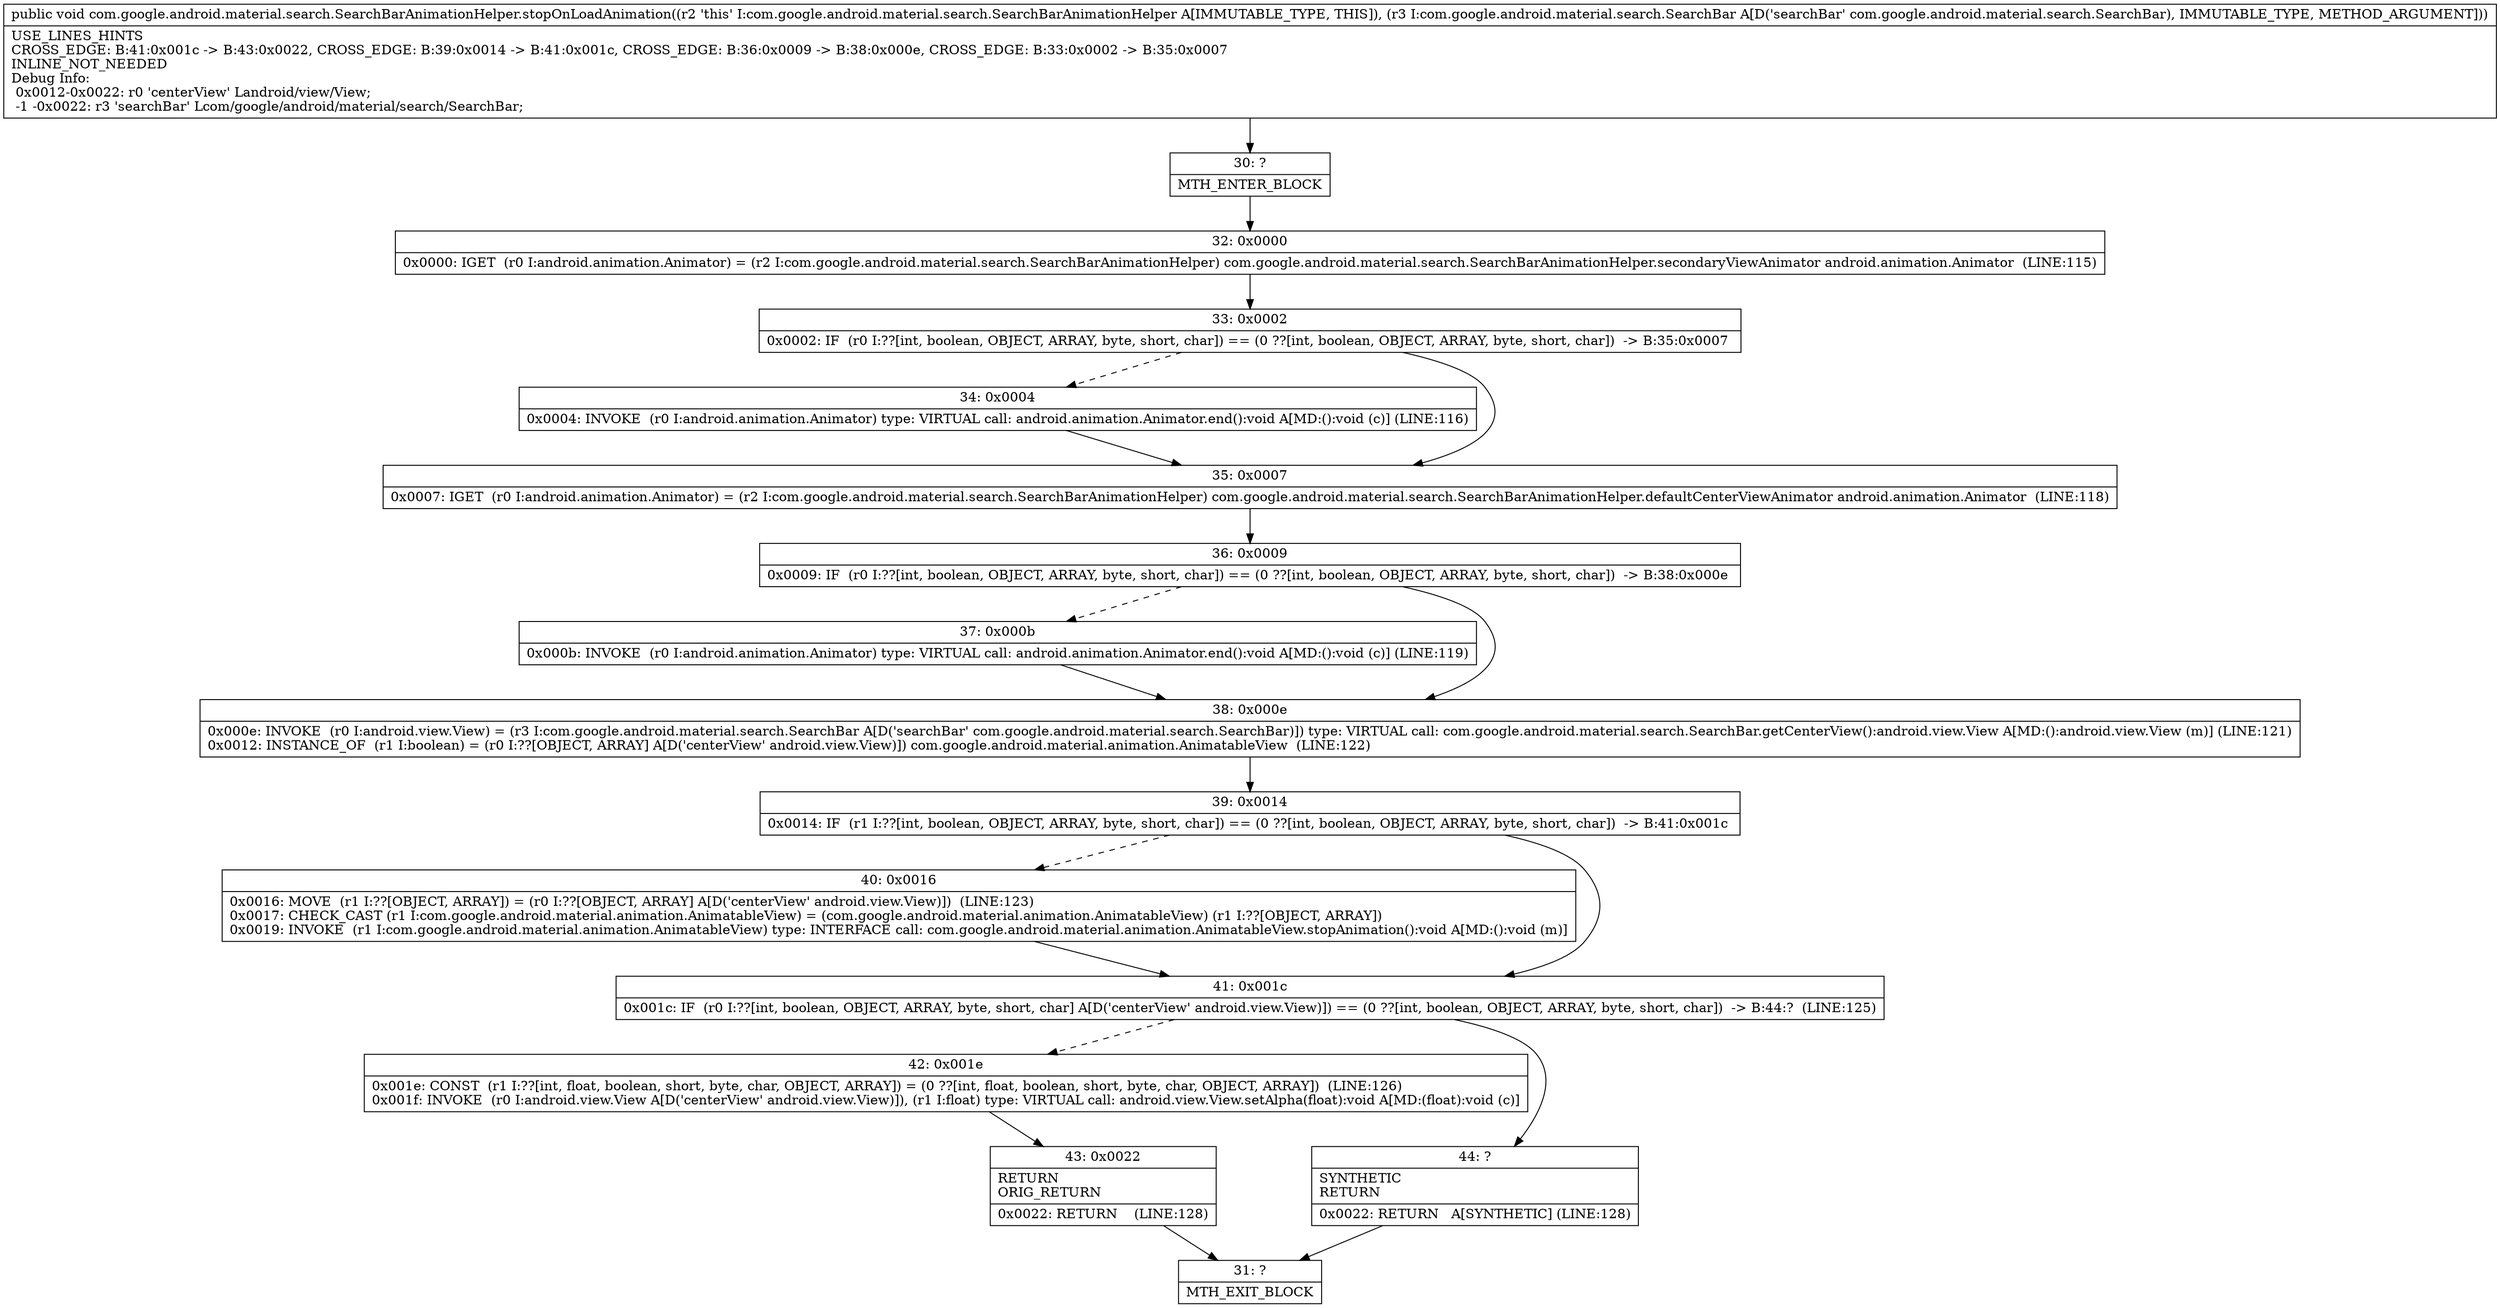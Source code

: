 digraph "CFG forcom.google.android.material.search.SearchBarAnimationHelper.stopOnLoadAnimation(Lcom\/google\/android\/material\/search\/SearchBar;)V" {
Node_30 [shape=record,label="{30\:\ ?|MTH_ENTER_BLOCK\l}"];
Node_32 [shape=record,label="{32\:\ 0x0000|0x0000: IGET  (r0 I:android.animation.Animator) = (r2 I:com.google.android.material.search.SearchBarAnimationHelper) com.google.android.material.search.SearchBarAnimationHelper.secondaryViewAnimator android.animation.Animator  (LINE:115)\l}"];
Node_33 [shape=record,label="{33\:\ 0x0002|0x0002: IF  (r0 I:??[int, boolean, OBJECT, ARRAY, byte, short, char]) == (0 ??[int, boolean, OBJECT, ARRAY, byte, short, char])  \-\> B:35:0x0007 \l}"];
Node_34 [shape=record,label="{34\:\ 0x0004|0x0004: INVOKE  (r0 I:android.animation.Animator) type: VIRTUAL call: android.animation.Animator.end():void A[MD:():void (c)] (LINE:116)\l}"];
Node_35 [shape=record,label="{35\:\ 0x0007|0x0007: IGET  (r0 I:android.animation.Animator) = (r2 I:com.google.android.material.search.SearchBarAnimationHelper) com.google.android.material.search.SearchBarAnimationHelper.defaultCenterViewAnimator android.animation.Animator  (LINE:118)\l}"];
Node_36 [shape=record,label="{36\:\ 0x0009|0x0009: IF  (r0 I:??[int, boolean, OBJECT, ARRAY, byte, short, char]) == (0 ??[int, boolean, OBJECT, ARRAY, byte, short, char])  \-\> B:38:0x000e \l}"];
Node_37 [shape=record,label="{37\:\ 0x000b|0x000b: INVOKE  (r0 I:android.animation.Animator) type: VIRTUAL call: android.animation.Animator.end():void A[MD:():void (c)] (LINE:119)\l}"];
Node_38 [shape=record,label="{38\:\ 0x000e|0x000e: INVOKE  (r0 I:android.view.View) = (r3 I:com.google.android.material.search.SearchBar A[D('searchBar' com.google.android.material.search.SearchBar)]) type: VIRTUAL call: com.google.android.material.search.SearchBar.getCenterView():android.view.View A[MD:():android.view.View (m)] (LINE:121)\l0x0012: INSTANCE_OF  (r1 I:boolean) = (r0 I:??[OBJECT, ARRAY] A[D('centerView' android.view.View)]) com.google.android.material.animation.AnimatableView  (LINE:122)\l}"];
Node_39 [shape=record,label="{39\:\ 0x0014|0x0014: IF  (r1 I:??[int, boolean, OBJECT, ARRAY, byte, short, char]) == (0 ??[int, boolean, OBJECT, ARRAY, byte, short, char])  \-\> B:41:0x001c \l}"];
Node_40 [shape=record,label="{40\:\ 0x0016|0x0016: MOVE  (r1 I:??[OBJECT, ARRAY]) = (r0 I:??[OBJECT, ARRAY] A[D('centerView' android.view.View)])  (LINE:123)\l0x0017: CHECK_CAST (r1 I:com.google.android.material.animation.AnimatableView) = (com.google.android.material.animation.AnimatableView) (r1 I:??[OBJECT, ARRAY]) \l0x0019: INVOKE  (r1 I:com.google.android.material.animation.AnimatableView) type: INTERFACE call: com.google.android.material.animation.AnimatableView.stopAnimation():void A[MD:():void (m)]\l}"];
Node_41 [shape=record,label="{41\:\ 0x001c|0x001c: IF  (r0 I:??[int, boolean, OBJECT, ARRAY, byte, short, char] A[D('centerView' android.view.View)]) == (0 ??[int, boolean, OBJECT, ARRAY, byte, short, char])  \-\> B:44:?  (LINE:125)\l}"];
Node_42 [shape=record,label="{42\:\ 0x001e|0x001e: CONST  (r1 I:??[int, float, boolean, short, byte, char, OBJECT, ARRAY]) = (0 ??[int, float, boolean, short, byte, char, OBJECT, ARRAY])  (LINE:126)\l0x001f: INVOKE  (r0 I:android.view.View A[D('centerView' android.view.View)]), (r1 I:float) type: VIRTUAL call: android.view.View.setAlpha(float):void A[MD:(float):void (c)]\l}"];
Node_43 [shape=record,label="{43\:\ 0x0022|RETURN\lORIG_RETURN\l|0x0022: RETURN    (LINE:128)\l}"];
Node_31 [shape=record,label="{31\:\ ?|MTH_EXIT_BLOCK\l}"];
Node_44 [shape=record,label="{44\:\ ?|SYNTHETIC\lRETURN\l|0x0022: RETURN   A[SYNTHETIC] (LINE:128)\l}"];
MethodNode[shape=record,label="{public void com.google.android.material.search.SearchBarAnimationHelper.stopOnLoadAnimation((r2 'this' I:com.google.android.material.search.SearchBarAnimationHelper A[IMMUTABLE_TYPE, THIS]), (r3 I:com.google.android.material.search.SearchBar A[D('searchBar' com.google.android.material.search.SearchBar), IMMUTABLE_TYPE, METHOD_ARGUMENT]))  | USE_LINES_HINTS\lCROSS_EDGE: B:41:0x001c \-\> B:43:0x0022, CROSS_EDGE: B:39:0x0014 \-\> B:41:0x001c, CROSS_EDGE: B:36:0x0009 \-\> B:38:0x000e, CROSS_EDGE: B:33:0x0002 \-\> B:35:0x0007\lINLINE_NOT_NEEDED\lDebug Info:\l  0x0012\-0x0022: r0 'centerView' Landroid\/view\/View;\l  \-1 \-0x0022: r3 'searchBar' Lcom\/google\/android\/material\/search\/SearchBar;\l}"];
MethodNode -> Node_30;Node_30 -> Node_32;
Node_32 -> Node_33;
Node_33 -> Node_34[style=dashed];
Node_33 -> Node_35;
Node_34 -> Node_35;
Node_35 -> Node_36;
Node_36 -> Node_37[style=dashed];
Node_36 -> Node_38;
Node_37 -> Node_38;
Node_38 -> Node_39;
Node_39 -> Node_40[style=dashed];
Node_39 -> Node_41;
Node_40 -> Node_41;
Node_41 -> Node_42[style=dashed];
Node_41 -> Node_44;
Node_42 -> Node_43;
Node_43 -> Node_31;
Node_44 -> Node_31;
}

